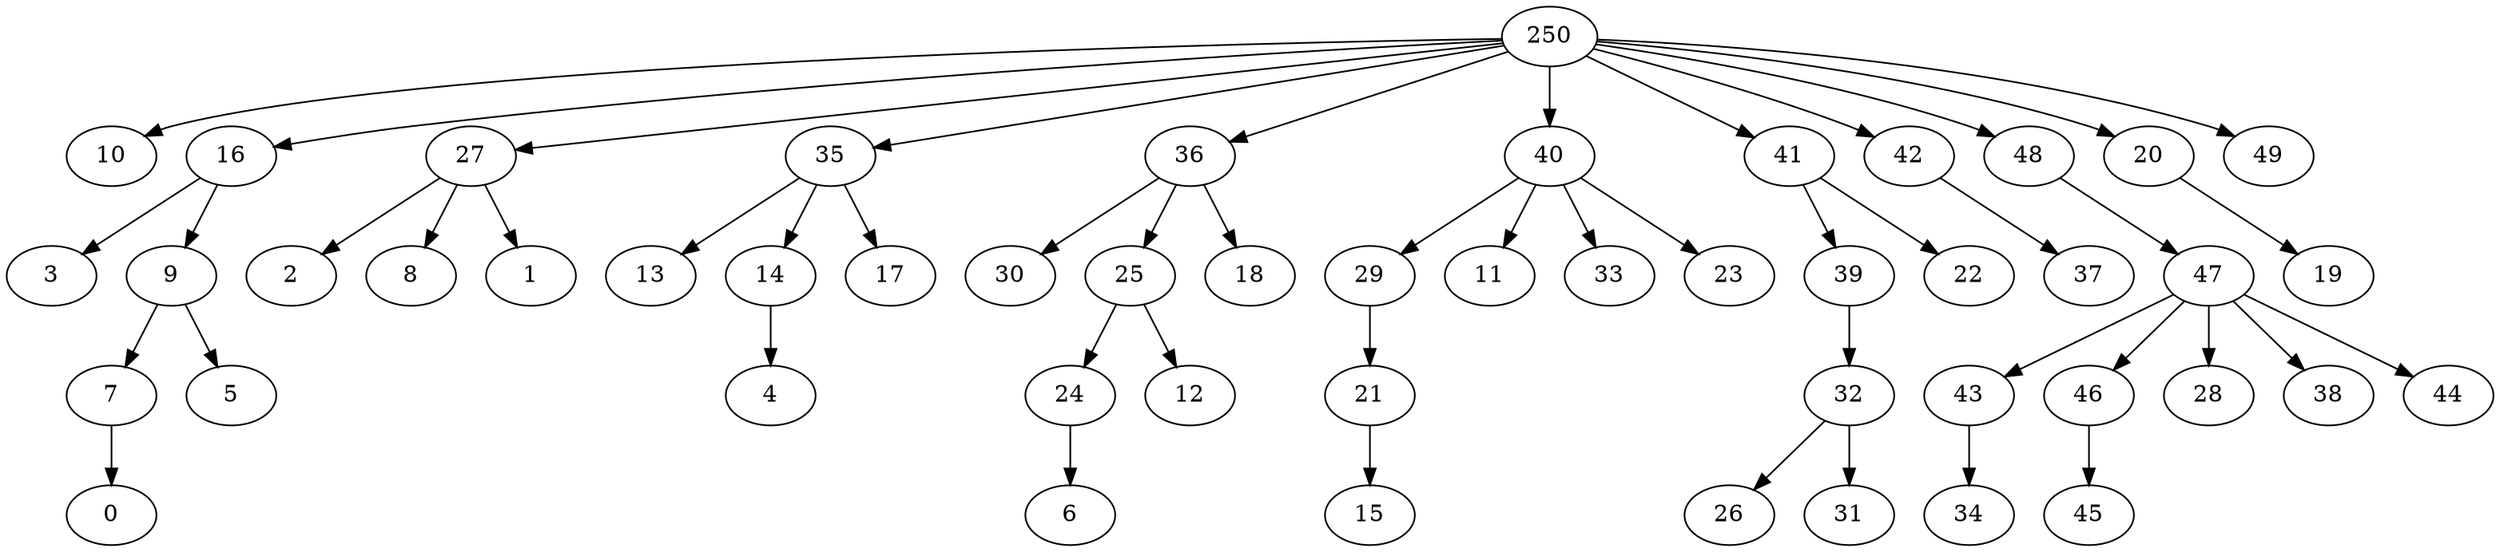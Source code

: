 digraph arbol {250 -> 10[Label=1];
16 -> 3[Label=1];
7 -> 0[Label=1];
9 -> 7[Label=1];
27 -> 2[Label=1];
24 -> 6[Label=1];
27 -> 8[Label=1];
35 -> 13[Label=1];
21 -> 15[Label=1];
29 -> 21[Label=1];
32 -> 26[Label=2];
32 -> 31[Label=2];
36 -> 30[Label=1];
39 -> 32[Label=2];
40 -> 11[Label=1];
40 -> 33[Label=2];
41 -> 22[Label=2];
42 -> 37[Label=3];
41 -> 39[Label=1];
43 -> 34[Label=1];
46 -> 45[Label=5];
47 -> 28[Label=1];
40 -> 29[Label=1];
40 -> 23[Label=1];
47 -> 38[Label=1];
47 -> 43[Label=1];
47 -> 44[Label=1];
47 -> 46[Label=2];
25 -> 24[Label=1];
25 -> 12[Label=1];
36 -> 25[Label=1];
36 -> 18[Label=1];
48 -> 47[Label=1];
250 -> 16[Label=1];
9 -> 5[Label=1];
14 -> 4[Label=1];
16 -> 9[Label=1];
20 -> 19[Label=1];
27 -> 1[Label=1];
35 -> 14[Label=1];
35 -> 17[Label=1];
250 -> 20[Label=1];
250 -> 27[Label=1];
250 -> 35[Label=1];
250 -> 36[Label=1];
250 -> 40[Label=1];
250 -> 41[Label=1];
250 -> 42[Label=1];
250 -> 48[Label=1];
250 -> 49[Label=7];
}